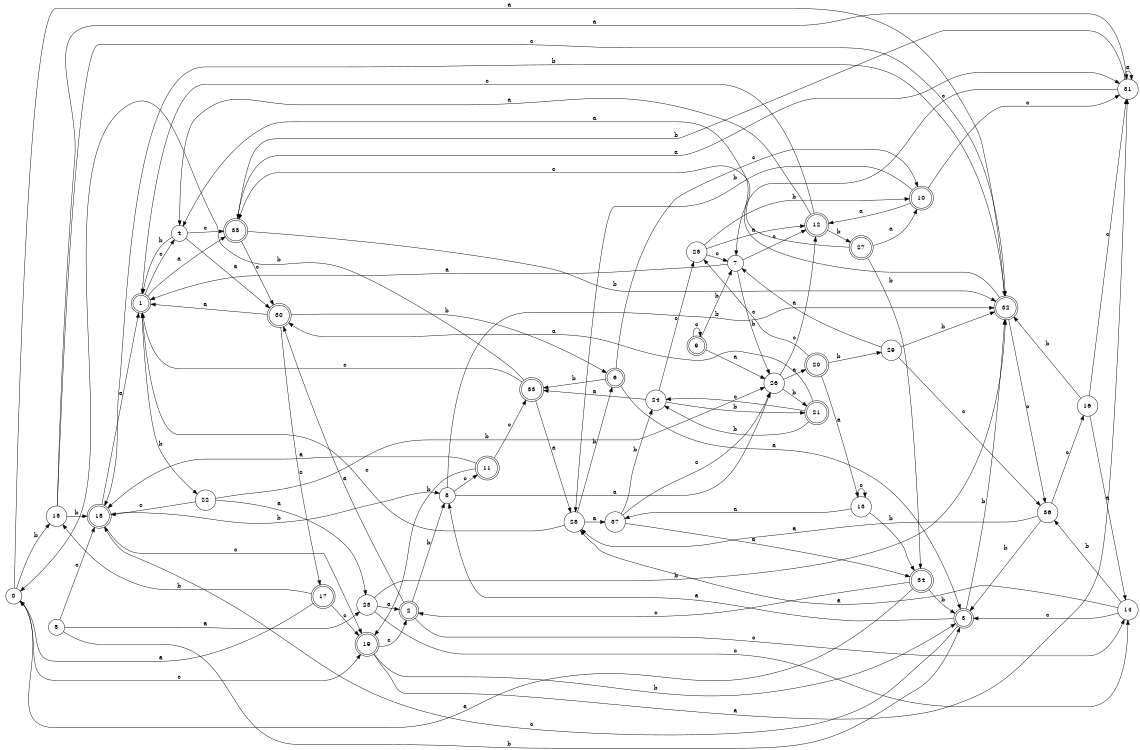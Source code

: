 digraph n31_4 {
__start0 [label="" shape="none"];

rankdir=LR;
size="8,5";

s0 [style="filled", color="black", fillcolor="white" shape="circle", label="0"];
s1 [style="rounded,filled", color="black", fillcolor="white" shape="doublecircle", label="1"];
s2 [style="rounded,filled", color="black", fillcolor="white" shape="doublecircle", label="2"];
s3 [style="rounded,filled", color="black", fillcolor="white" shape="doublecircle", label="3"];
s4 [style="filled", color="black", fillcolor="white" shape="circle", label="4"];
s5 [style="filled", color="black", fillcolor="white" shape="circle", label="5"];
s6 [style="rounded,filled", color="black", fillcolor="white" shape="doublecircle", label="6"];
s7 [style="filled", color="black", fillcolor="white" shape="circle", label="7"];
s8 [style="filled", color="black", fillcolor="white" shape="circle", label="8"];
s9 [style="rounded,filled", color="black", fillcolor="white" shape="doublecircle", label="9"];
s10 [style="rounded,filled", color="black", fillcolor="white" shape="doublecircle", label="10"];
s11 [style="rounded,filled", color="black", fillcolor="white" shape="doublecircle", label="11"];
s12 [style="rounded,filled", color="black", fillcolor="white" shape="doublecircle", label="12"];
s13 [style="filled", color="black", fillcolor="white" shape="circle", label="13"];
s14 [style="filled", color="black", fillcolor="white" shape="circle", label="14"];
s15 [style="filled", color="black", fillcolor="white" shape="circle", label="15"];
s16 [style="filled", color="black", fillcolor="white" shape="circle", label="16"];
s17 [style="rounded,filled", color="black", fillcolor="white" shape="doublecircle", label="17"];
s18 [style="rounded,filled", color="black", fillcolor="white" shape="doublecircle", label="18"];
s19 [style="rounded,filled", color="black", fillcolor="white" shape="doublecircle", label="19"];
s20 [style="rounded,filled", color="black", fillcolor="white" shape="doublecircle", label="20"];
s21 [style="rounded,filled", color="black", fillcolor="white" shape="doublecircle", label="21"];
s22 [style="filled", color="black", fillcolor="white" shape="circle", label="22"];
s23 [style="filled", color="black", fillcolor="white" shape="circle", label="23"];
s24 [style="filled", color="black", fillcolor="white" shape="circle", label="24"];
s25 [style="filled", color="black", fillcolor="white" shape="circle", label="25"];
s26 [style="filled", color="black", fillcolor="white" shape="circle", label="26"];
s27 [style="rounded,filled", color="black", fillcolor="white" shape="doublecircle", label="27"];
s28 [style="filled", color="black", fillcolor="white" shape="circle", label="28"];
s29 [style="filled", color="black", fillcolor="white" shape="circle", label="29"];
s30 [style="rounded,filled", color="black", fillcolor="white" shape="doublecircle", label="30"];
s31 [style="filled", color="black", fillcolor="white" shape="circle", label="31"];
s32 [style="rounded,filled", color="black", fillcolor="white" shape="doublecircle", label="32"];
s33 [style="rounded,filled", color="black", fillcolor="white" shape="doublecircle", label="33"];
s34 [style="rounded,filled", color="black", fillcolor="white" shape="doublecircle", label="34"];
s35 [style="rounded,filled", color="black", fillcolor="white" shape="doublecircle", label="35"];
s36 [style="filled", color="black", fillcolor="white" shape="circle", label="36"];
s37 [style="filled", color="black", fillcolor="white" shape="circle", label="37"];
s0 -> s32 [label="a"];
s0 -> s15 [label="b"];
s0 -> s19 [label="c"];
s1 -> s35 [label="a"];
s1 -> s22 [label="b"];
s1 -> s4 [label="c"];
s2 -> s30 [label="a"];
s2 -> s8 [label="b"];
s2 -> s14 [label="c"];
s3 -> s8 [label="a"];
s3 -> s32 [label="b"];
s3 -> s18 [label="c"];
s4 -> s30 [label="a"];
s4 -> s1 [label="b"];
s4 -> s35 [label="c"];
s5 -> s23 [label="a"];
s5 -> s3 [label="b"];
s5 -> s18 [label="c"];
s6 -> s3 [label="a"];
s6 -> s33 [label="b"];
s6 -> s10 [label="c"];
s7 -> s1 [label="a"];
s7 -> s26 [label="b"];
s7 -> s12 [label="c"];
s8 -> s26 [label="a"];
s8 -> s32 [label="b"];
s8 -> s11 [label="c"];
s9 -> s26 [label="a"];
s9 -> s7 [label="b"];
s9 -> s9 [label="c"];
s10 -> s12 [label="a"];
s10 -> s28 [label="b"];
s10 -> s31 [label="c"];
s11 -> s18 [label="a"];
s11 -> s19 [label="b"];
s11 -> s33 [label="c"];
s12 -> s4 [label="a"];
s12 -> s27 [label="b"];
s12 -> s1 [label="c"];
s13 -> s37 [label="a"];
s13 -> s34 [label="b"];
s13 -> s13 [label="c"];
s14 -> s28 [label="a"];
s14 -> s36 [label="b"];
s14 -> s3 [label="c"];
s15 -> s31 [label="a"];
s15 -> s18 [label="b"];
s15 -> s32 [label="c"];
s16 -> s14 [label="a"];
s16 -> s32 [label="b"];
s16 -> s31 [label="c"];
s17 -> s0 [label="a"];
s17 -> s15 [label="b"];
s17 -> s19 [label="c"];
s18 -> s1 [label="a"];
s18 -> s8 [label="b"];
s18 -> s19 [label="c"];
s19 -> s31 [label="a"];
s19 -> s3 [label="b"];
s19 -> s2 [label="c"];
s20 -> s13 [label="a"];
s20 -> s29 [label="b"];
s20 -> s25 [label="c"];
s21 -> s30 [label="a"];
s21 -> s24 [label="b"];
s21 -> s24 [label="c"];
s22 -> s23 [label="a"];
s22 -> s26 [label="b"];
s22 -> s18 [label="c"];
s23 -> s2 [label="a"];
s23 -> s32 [label="b"];
s23 -> s14 [label="c"];
s24 -> s33 [label="a"];
s24 -> s21 [label="b"];
s24 -> s25 [label="c"];
s25 -> s12 [label="a"];
s25 -> s10 [label="b"];
s25 -> s7 [label="c"];
s26 -> s20 [label="a"];
s26 -> s21 [label="b"];
s26 -> s12 [label="c"];
s27 -> s10 [label="a"];
s27 -> s34 [label="b"];
s27 -> s35 [label="c"];
s28 -> s37 [label="a"];
s28 -> s6 [label="b"];
s28 -> s1 [label="c"];
s29 -> s7 [label="a"];
s29 -> s32 [label="b"];
s29 -> s36 [label="c"];
s30 -> s1 [label="a"];
s30 -> s6 [label="b"];
s30 -> s17 [label="c"];
s31 -> s31 [label="a"];
s31 -> s35 [label="b"];
s31 -> s7 [label="c"];
s32 -> s4 [label="a"];
s32 -> s18 [label="b"];
s32 -> s36 [label="c"];
s33 -> s28 [label="a"];
s33 -> s0 [label="b"];
s33 -> s1 [label="c"];
s34 -> s0 [label="a"];
s34 -> s3 [label="b"];
s34 -> s2 [label="c"];
s35 -> s31 [label="a"];
s35 -> s32 [label="b"];
s35 -> s30 [label="c"];
s36 -> s28 [label="a"];
s36 -> s3 [label="b"];
s36 -> s16 [label="c"];
s37 -> s34 [label="a"];
s37 -> s24 [label="b"];
s37 -> s26 [label="c"];

}